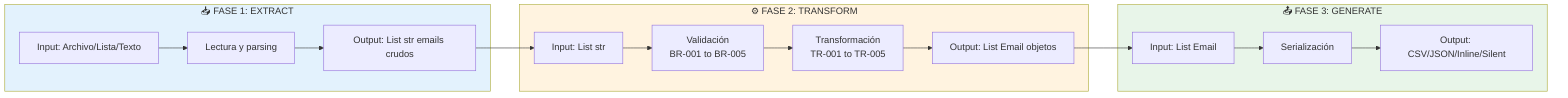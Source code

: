graph LR
    subgraph EXTRACT["📥 FASE 1: EXTRACT"]
        I1[Input: Archivo/Lista/Texto]
        I2[Lectura y parsing]
        I3[Output: List str emails crudos]
        
        I1 --> I2 --> I3
    end

    subgraph TRANSFORM["⚙️ FASE 2: TRANSFORM"]
        T1[Input: List str]
        T2[Validación<br/>BR-001 to BR-005]
        T3[Transformación<br/>TR-001 to TR-005]
        T4[Output: List Email objetos]
        
        T1 --> T2 --> T3 --> T4
    end

    subgraph GENERATE["📤 FASE 3: GENERATE"]
        G1[Input: List Email]
        G2[Serialización]
        G3[Output: CSV/JSON/Inline/Silent]
        
        G1 --> G2 --> G3
    end

    I3 --> T1
    T4 --> G1

    style EXTRACT fill:#e3f2fd
    style TRANSFORM fill:#fff3e0
    style GENERATE fill:#e8f5e9